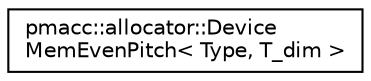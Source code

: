 digraph "Graphical Class Hierarchy"
{
 // LATEX_PDF_SIZE
  edge [fontname="Helvetica",fontsize="10",labelfontname="Helvetica",labelfontsize="10"];
  node [fontname="Helvetica",fontsize="10",shape=record];
  rankdir="LR";
  Node0 [label="pmacc::allocator::Device\lMemEvenPitch\< Type, T_dim \>",height=0.2,width=0.4,color="black", fillcolor="white", style="filled",URL="$structpmacc_1_1allocator_1_1_device_mem_even_pitch.html",tooltip=" "];
}
